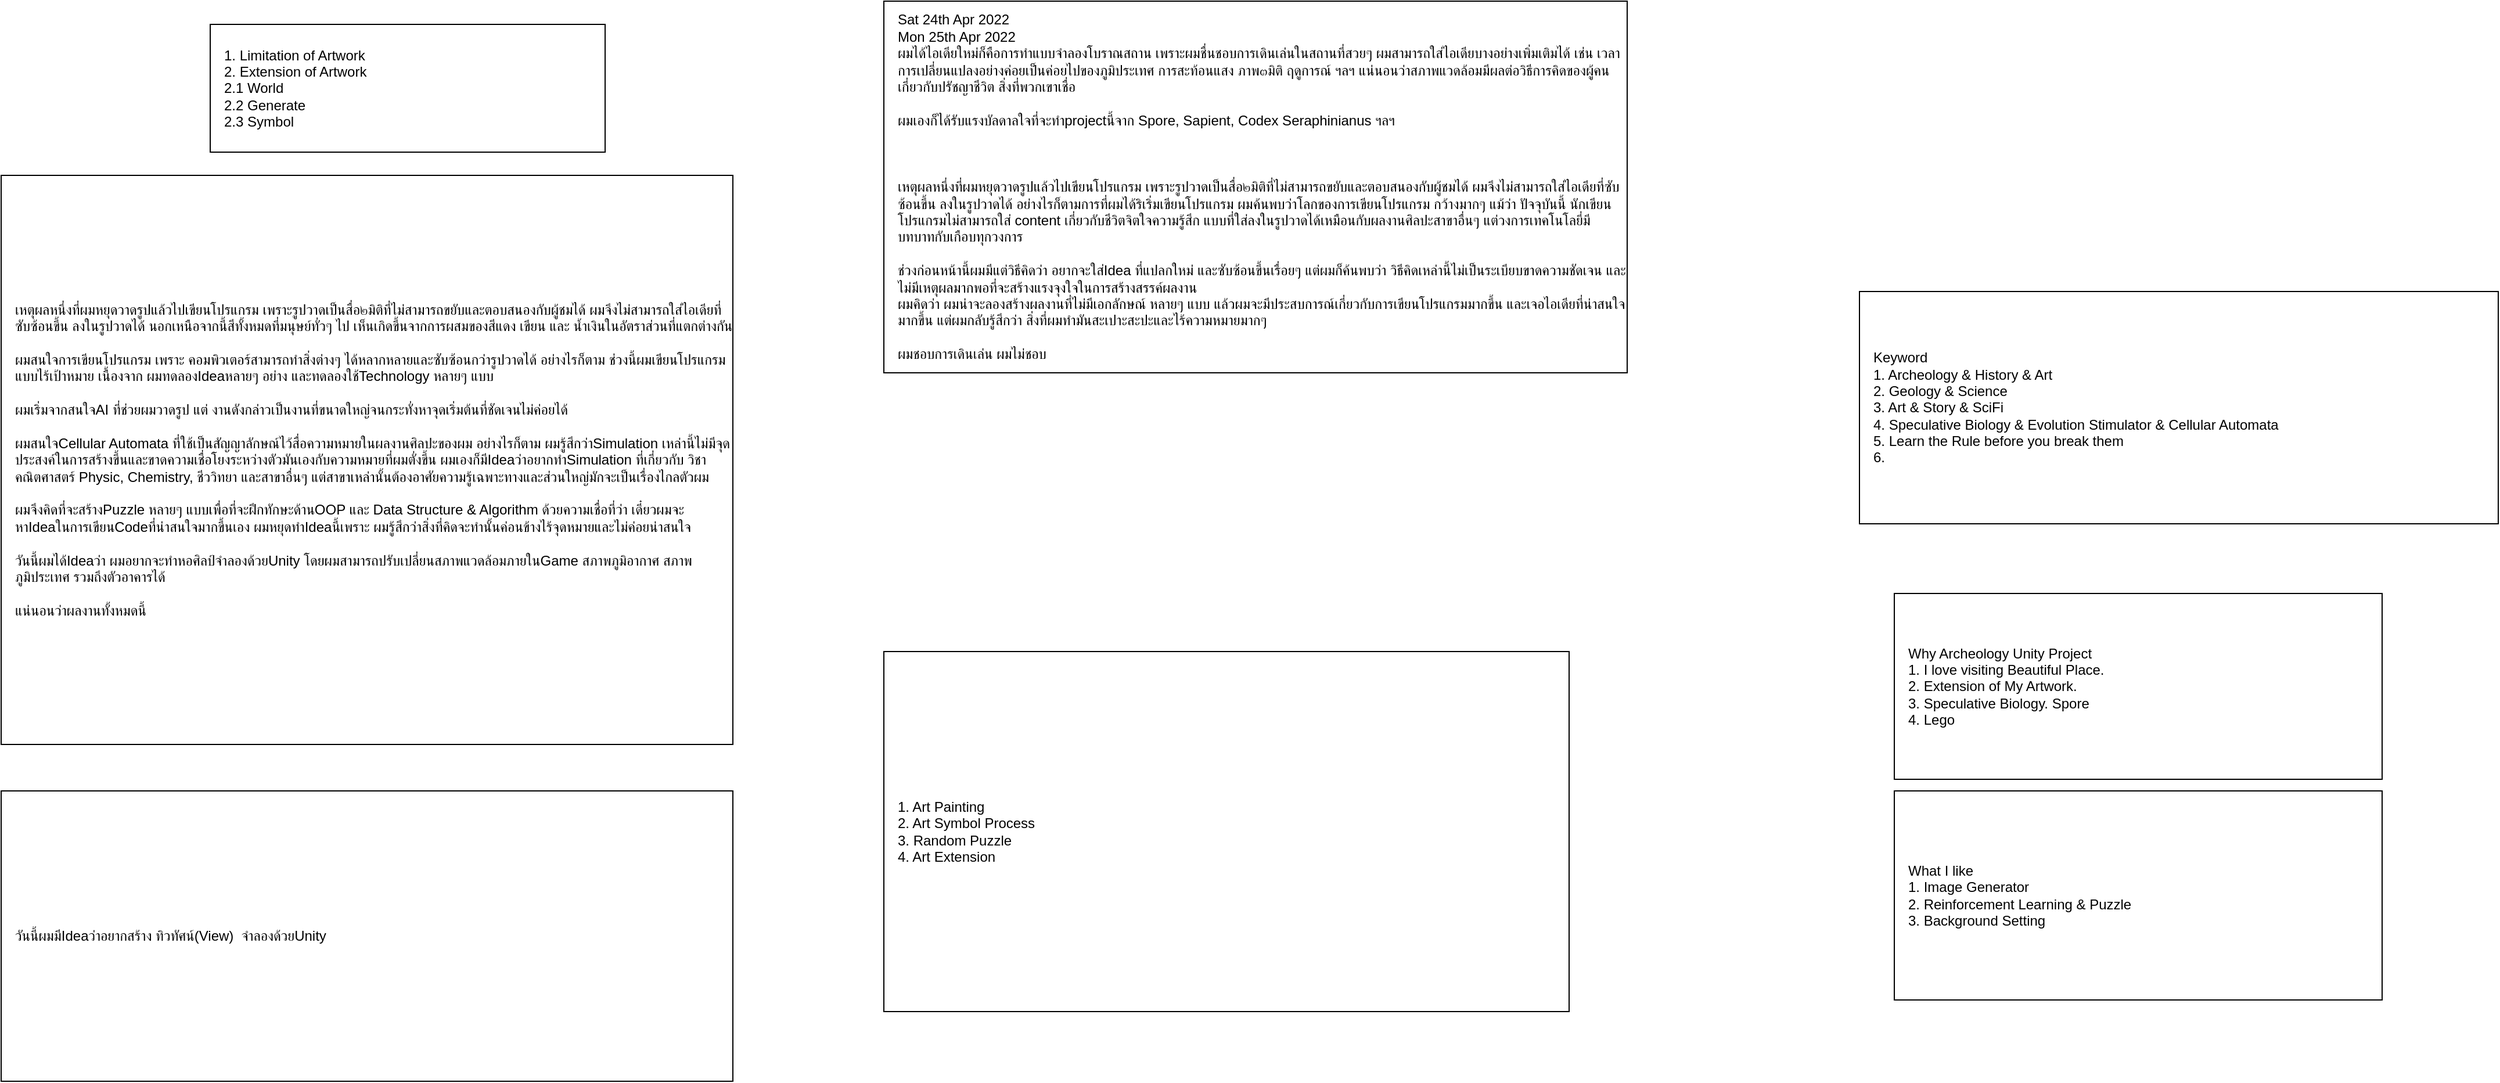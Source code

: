 <mxfile version="17.4.6" type="github">
  <diagram id="msR9kRRlo_EsNJggTc0E" name="Page-1">
    <mxGraphModel dx="1850" dy="1652" grid="1" gridSize="10" guides="1" tooltips="1" connect="1" arrows="1" fold="1" page="1" pageScale="1" pageWidth="850" pageHeight="1100" math="0" shadow="0">
      <root>
        <mxCell id="0" />
        <mxCell id="1" parent="0" />
        <mxCell id="yAybO9wZzTuFIcYdNsDZ-1" value="Sat 24th Apr 2022&lt;br&gt;Mon 25th Apr 2022&lt;br&gt;ผมได้ไอเดียใหม่ก็คือการทำแบบจำลองโบราณสถาน เพราะผมชื่นชอบการเดินเล่นในสถานที่สวยๆ ผมสามารถใส่ไอเดียบางอย่างเพิ่มเติมได้ เช่น เวลา การเปลี่ยนแปลงอย่างค่อยเป็นค่อยไปของภูมิประเทศ การสะท้อนแสง ภาพ๓มิติ ฤดูการณ์ ฯลฯ แน่นอนว่าสภาพแวดล้อมมีผลต่อวิธีการคิดของผู้คนเกี่ยวกับปรัชญาชีวิต สิ่งที่พวกเขาเชื่อ&lt;br&gt;&lt;br&gt;ผมเองก็ได้รับแรงบัลดาลใจที่จะทำprojectนี้จาก Spore, Sapient, Codex Seraphinianus ฯลฯ&lt;br&gt;&lt;br&gt;&lt;br&gt;&lt;br&gt;เหตุผลหนึ่งที่ผมหยุดวาดรูปแล้วไปเขียนโปรแกรม เพราะรูปวาดเป็นสื่อ๒มิติที่ไม่สามารถขยับและตอบสนองกับผู้ชมได้ ผมจึงไม่สามารถใส่ไอเดียที่ซับซ้อนขึ้น ลงในรูปวาดได้ อย่างไรก็ตามการที่ผมได้ริเริ่มเขียนโปรแกรม ผมค้นพบว่าโลกของการเขียนโปรแกรม กว้างมากๆ แม้ว่า ปัจจุบันนี้ นักเขียนโปรแกรมไม่สามารถใส่ content เกี่ยวกับชีวิตจิตใจความรู้สึก แบบที่ใส่ลงในรูปวาดได้เหมือนกับผลงานศิลปะสาขาอื่นๆ แต่วงการเทคโนโลยี่มีบทบาทกับเกือบทุกวงการ&lt;br&gt;&lt;br&gt;ช่วงก่อนหน้านี้ผมมีแต่วิธีคิดว่า อยากจะใส่Idea ที่แปลกใหม่ และซับซ้อนขึ้นเรื่อยๆ แต่ผมก็ค้นพบว่า วิธีคิดเหล่านี้ไม่เป็นระเบียบขาดความชัดเจน และไม่มีเหตุผลมากพอที่จะสร้างแรงจุงใจในการสร้างสรรค์ผลงาน&lt;br&gt;ผมคิดว่า ผมน่าจะลองสร้างผลงานที่ไม่มีเอกลักษณ์ หลายๆ แบบ แล้วผมจะมีประสบการณ์เกี่ยวกับการเขียนโปรแกรมมากขึ้น และเจอไอเดียที่น่าสนใจมากขึ้น แต่ผมกลับรู้สึกว่า สิ่งที่ผมทำมันสะเปาะสะปะและไร้ความหมายมากๆ&lt;br&gt;&lt;br&gt;ผมชอบการเดินเล่น ผมไม่ชอบ" style="rounded=0;whiteSpace=wrap;html=1;align=left;spacingLeft=10;" vertex="1" parent="1">
          <mxGeometry x="80" y="-40" width="640" height="320" as="geometry" />
        </mxCell>
        <mxCell id="yAybO9wZzTuFIcYdNsDZ-2" value="Keyword&lt;br&gt;1. Archeology &amp;amp; History &amp;amp; Art&lt;br&gt;2. Geology &amp;amp; Science&lt;br&gt;3. Art &amp;amp; Story &amp;amp; SciFi&lt;br&gt;4. Speculative Biology &amp;amp; Evolution Stimulator &amp;amp; Cellular Automata&lt;br&gt;5. Learn the Rule before you break them&lt;br&gt;6.&amp;nbsp;" style="rounded=0;whiteSpace=wrap;html=1;align=left;spacingLeft=10;" vertex="1" parent="1">
          <mxGeometry x="920" y="210" width="550" height="200" as="geometry" />
        </mxCell>
        <mxCell id="yAybO9wZzTuFIcYdNsDZ-3" value="Why Archeology Unity Project&lt;br&gt;1. I love visiting Beautiful Place.&lt;br&gt;2. Extension of My Artwork.&lt;br&gt;3. Speculative Biology. Spore&lt;br&gt;4. Lego&lt;br&gt;" style="rounded=0;whiteSpace=wrap;html=1;align=left;spacingLeft=10;" vertex="1" parent="1">
          <mxGeometry x="950" y="470" width="420" height="160" as="geometry" />
        </mxCell>
        <mxCell id="yAybO9wZzTuFIcYdNsDZ-4" value="What I like&lt;br&gt;1. Image Generator&lt;br&gt;2. Reinforcement Learning &amp;amp; Puzzle&lt;br&gt;3. Background Setting" style="rounded=0;whiteSpace=wrap;html=1;align=left;spacingLeft=10;" vertex="1" parent="1">
          <mxGeometry x="950" y="640" width="420" height="180" as="geometry" />
        </mxCell>
        <mxCell id="yAybO9wZzTuFIcYdNsDZ-5" value="1. Art Painting&lt;br&gt;2. Art Symbol Process&lt;br&gt;3. Random Puzzle&lt;br&gt;4. Art Extension" style="rounded=0;whiteSpace=wrap;html=1;align=left;spacingLeft=10;" vertex="1" parent="1">
          <mxGeometry x="80" y="520" width="590" height="310" as="geometry" />
        </mxCell>
        <mxCell id="yAybO9wZzTuFIcYdNsDZ-6" value="1. Limitation of Artwork&lt;br&gt;2. Extension of Artwork&lt;br&gt;2.1 World&lt;br&gt;2.2 Generate&lt;br&gt;2.3 Symbol" style="rounded=0;whiteSpace=wrap;html=1;align=left;spacingLeft=10;" vertex="1" parent="1">
          <mxGeometry x="-500" y="-20" width="340" height="110" as="geometry" />
        </mxCell>
        <mxCell id="yAybO9wZzTuFIcYdNsDZ-7" value="&lt;span&gt;เหตุผลหนึ่งที่ผมหยุดวาดรูปแล้วไปเขียนโปรแกรม เพราะรูปวาดเป็นสื่อ๒มิติที่ไม่สามารถขยับและตอบสนองกับผู้ชมได้ ผมจึงไม่สามารถใส่ไอเดียที่ซับซ้อนขึ้น ลงในรูปวาดได้ นอกเหนือจากนี้สีทั้งหมดที่มนุษย์ทั่วๆ ไป เห็นเกิดขึ้นจากการผสมของสีแดง เขียน และ น้ำเงินในอัตราส่วนที่แตกต่างกัน&lt;br&gt;&lt;br&gt;ผมสนใจการเขียนโปรแกรม เพราะ คอมพิวเตอร์สามารถทำสิ่งต่างๆ ได้หลากหลายและซับซ้อนกว่ารูปวาดได้ อย่างไรก็ตาม ช่วงนี้ผมเขียนโปรแกรมแบบไร้เป้าหมาย เนื้องจาก ผมทดลองIdeaหลายๆ อย่าง และทดลองใช้Technology หลายๆ แบบ&lt;br&gt;&lt;br&gt;ผมเริ่มจากสนใจAI ที่ช่วยผมวาดรูป แต่ งานดังกล่าวเป็นงานที่ขนาดใหญ่จนกระทั่งหาจุดเริ่มต้นที่ชัดเจนไม่ค่อยได้&amp;nbsp;&lt;br&gt;&lt;br&gt;ผมสนใจCellular Automata ที่ใช้เป็นสัญญาลักษณ์ไว้สื่อความหมายในผลงานศิลปะของผม อย่างไรก็ตาม ผมรู้สึกว่าSimulation เหล่านี้ไม่มีจุดประสงค์ในการสร้างขึ้นและขาดความเชื่อโยงระหว่างตัวมันเองกับความหมายที่ผมตั่งขึ้น ผมเองก็มีIdeaว่าอยากทำSimulation ที่เกี่ยวกับ วิชา คณิตศาสตร์ Physic, Chemistry, ชีววิทยา และสาขาอื่นๆ แต่สาขาเหล่านั้นต้องอาศัยความรู้เฉพาะทางและส่วนใหญ่มักจะเป็นเรื่องไกลตัวผม&lt;br&gt;&lt;br&gt;ผมจึงคิดที่จะสร้างPuzzle หลายๆ แบบเพื่อที่จะฝึกทักษะด้านOOP และ Data Structure &amp;amp; Algorithm ด้วยความเชื่อที่ว่า เดี๋ยวผมจะหาIdeaในการเขียนCodeที่น่าสนใจมากขึ้นเอง ผมหยุดทำIdeaนี้เพราะ ผมรู้สึกว่าสิ่งที่คิดจะทำนั้นค่อนข้างไร้จุดหมายและไม่ค่อยน่าสนใจ&lt;br&gt;&lt;br&gt;วันนี้ผมได้Ideaว่า ผมอยากจะทำหอศิลป์จำลองด้วยUnity โดยผมสามารถปรับเปลี่ยนสภาพแวดล้อมภายในGame สภาพภูมิอากาศ สภาพภูมิประเทศ รวมถึงตัวอาคารได้&lt;br&gt;&lt;br&gt;แน่นอนว่าผลงานทั้งหมดนี้&lt;br&gt;&lt;/span&gt;" style="rounded=0;whiteSpace=wrap;html=1;align=left;spacingLeft=10;" vertex="1" parent="1">
          <mxGeometry x="-680" y="110" width="630" height="490" as="geometry" />
        </mxCell>
        <mxCell id="yAybO9wZzTuFIcYdNsDZ-8" value="วันนี้ผมมีIdeaว่าอยากสร้าง ทิวทัศน์(View) &amp;nbsp;จำลองด้วยUnity&amp;nbsp;" style="rounded=0;whiteSpace=wrap;html=1;align=left;spacingLeft=10;" vertex="1" parent="1">
          <mxGeometry x="-680" y="640" width="630" height="250" as="geometry" />
        </mxCell>
      </root>
    </mxGraphModel>
  </diagram>
</mxfile>
